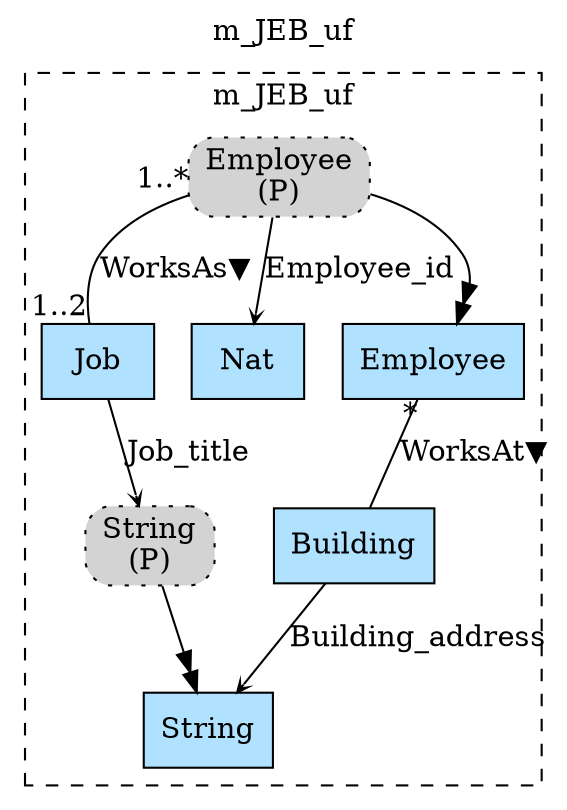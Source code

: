 digraph {graph[label=m_JEB_uf,labelloc=tl,labelfontsize=12];
subgraph cluster_m_JEB_uf{style=dashed;label=m_JEB_uf;
"Job"[shape=record,fillcolor=lightskyblue1,style = filled,label="Job"];
"Nat"[shape=record,fillcolor=lightskyblue1,style = filled,label="Nat"];
"PEmployee"[shape=box,fillcolor=lightgray,style ="rounded,filled,dotted",label=<Employee<br/>(P)>];
"PString"[shape=box,fillcolor=lightgray,style ="rounded,filled,dotted",label=<String<br/>(P)>];
"String"[shape=record,fillcolor=lightskyblue1,style = filled,label="String"];
"Building"[shape=record,fillcolor=lightskyblue1,style = filled,label="Building"];
"Employee"[shape=record,fillcolor=lightskyblue1,style = filled,label="Employee"];

"PEmployee"->"Job"[label="WorksAs▼",dir=none,taillabel="1..*",headlabel="1..2"];
"Job"->"PString"[label="Job_title",arrowhead=vee,headlabel="",arrowsize=.5];
"PEmployee"->"Nat"[label="Employee_id",arrowhead=vee,headlabel="",arrowsize=.5];
"Building"->"String"[label="Building_address",arrowhead=vee,headlabel="",arrowsize=.5];
"Employee"->"Building"[label="WorksAt▼",dir=none,taillabel="*",headlabel=""];

}
"PEmployee"->"Employee"[arrowhead=normalnormal];
"PString"->"String"[arrowhead=normalnormal];
}